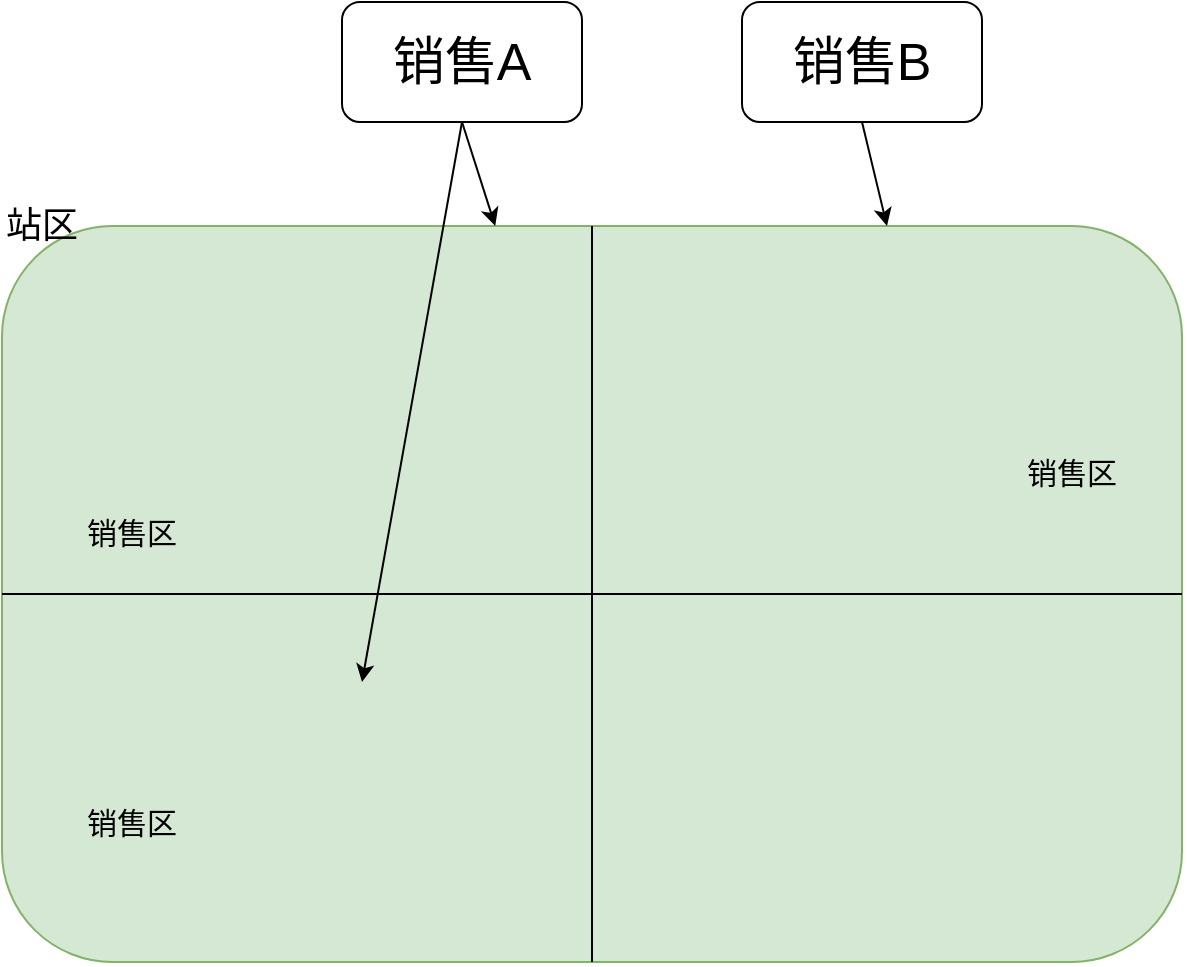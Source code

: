 <mxfile version="10.7.7" type="github"><diagram id="UthhU1icUwCilEFaWq7f" name="Ã§Â¬Â¬ 1 Ã©Â¡Âµ"><mxGraphModel dx="918" dy="567" grid="1" gridSize="10" guides="1" tooltips="1" connect="1" arrows="1" fold="1" page="1" pageScale="1" pageWidth="1169" pageHeight="827" math="0" shadow="0"><root><mxCell id="0"/><mxCell id="1" parent="0"/><mxCell id="f425W7qhpJUtHvG5EgDG-2" value="" style="rounded=1;whiteSpace=wrap;html=1;fillColor=#d5e8d4;strokeColor=#82b366;" parent="1" vertex="1"><mxGeometry x="270" y="232" width="590" height="368" as="geometry"/></mxCell><mxCell id="f425W7qhpJUtHvG5EgDG-4" value="&lt;font style=&quot;font-size: 26px&quot;&gt;销售A&lt;/font&gt;" style="rounded=1;whiteSpace=wrap;html=1;" parent="1" vertex="1"><mxGeometry x="440" y="120" width="120" height="60" as="geometry"/></mxCell><mxCell id="f425W7qhpJUtHvG5EgDG-10" value="&lt;font style=&quot;font-size: 26px&quot;&gt;销售B&lt;/font&gt;" style="rounded=1;whiteSpace=wrap;html=1;" parent="1" vertex="1"><mxGeometry x="640" y="120" width="120" height="60" as="geometry"/></mxCell><mxCell id="f425W7qhpJUtHvG5EgDG-19" value="" style="endArrow=classic;html=1;exitX=0.5;exitY=1;exitDx=0;exitDy=0;entryX=0.75;entryY=0;entryDx=0;entryDy=0;" parent="1" source="f425W7qhpJUtHvG5EgDG-10" target="f425W7qhpJUtHvG5EgDG-2" edge="1"><mxGeometry width="50" height="50" relative="1" as="geometry"><mxPoint x="700" y="210" as="sourcePoint"/><mxPoint x="820.11" y="306.798" as="targetPoint"/></mxGeometry></mxCell><mxCell id="f425W7qhpJUtHvG5EgDG-17" value="" style="endArrow=classic;html=1;exitX=0.5;exitY=1;exitDx=0;exitDy=0;entryX=0.418;entryY=0;entryDx=0;entryDy=0;entryPerimeter=0;" parent="1" source="f425W7qhpJUtHvG5EgDG-4" target="f425W7qhpJUtHvG5EgDG-2" edge="1"><mxGeometry width="50" height="50" relative="1" as="geometry"><mxPoint x="500" y="210" as="sourcePoint"/><mxPoint x="580" y="390" as="targetPoint"/></mxGeometry></mxCell><mxCell id="HQ8cGMVjkYRhp6k_W9pS-5" value="" style="endArrow=none;html=1;entryX=1;entryY=0.5;entryDx=0;entryDy=0;exitX=0;exitY=0.5;exitDx=0;exitDy=0;" parent="1" source="f425W7qhpJUtHvG5EgDG-2" target="f425W7qhpJUtHvG5EgDG-2" edge="1"><mxGeometry width="50" height="50" relative="1" as="geometry"><mxPoint x="630" y="510" as="sourcePoint"/><mxPoint x="680" y="460" as="targetPoint"/></mxGeometry></mxCell><mxCell id="HQ8cGMVjkYRhp6k_W9pS-6" value="" style="endArrow=none;html=1;entryX=0.5;entryY=0;entryDx=0;entryDy=0;exitX=0.5;exitY=1;exitDx=0;exitDy=0;" parent="1" source="f425W7qhpJUtHvG5EgDG-2" target="f425W7qhpJUtHvG5EgDG-2" edge="1"><mxGeometry width="50" height="50" relative="1" as="geometry"><mxPoint x="450" y="460" as="sourcePoint"/><mxPoint x="500" y="410" as="targetPoint"/></mxGeometry></mxCell><mxCell id="f425W7qhpJUtHvG5EgDG-18" value="" style="endArrow=classic;html=1;exitX=0.5;exitY=1;exitDx=0;exitDy=0;" parent="1" source="f425W7qhpJUtHvG5EgDG-4" edge="1"><mxGeometry width="50" height="50" relative="1" as="geometry"><mxPoint x="500" y="190" as="sourcePoint"/><mxPoint x="450" y="460" as="targetPoint"/></mxGeometry></mxCell><mxCell id="77ZicDLKTF7Bah_ZFQ5d-3" value="&lt;font style=&quot;font-size: 18px&quot;&gt;站区&lt;/font&gt;" style="text;html=1;strokeColor=none;fillColor=none;align=center;verticalAlign=middle;whiteSpace=wrap;rounded=0;" vertex="1" parent="1"><mxGeometry x="270" y="222" width="40" height="20" as="geometry"/></mxCell><mxCell id="77ZicDLKTF7Bah_ZFQ5d-4" value="&lt;font style=&quot;font-size: 15px&quot;&gt;销售区&lt;/font&gt;" style="text;html=1;strokeColor=none;fillColor=none;align=center;verticalAlign=middle;whiteSpace=wrap;rounded=0;" vertex="1" parent="1"><mxGeometry x="300" y="370" width="70" height="30" as="geometry"/></mxCell><mxCell id="77ZicDLKTF7Bah_ZFQ5d-5" value="&lt;font style=&quot;font-size: 15px&quot;&gt;销售区&lt;/font&gt;" style="text;html=1;strokeColor=none;fillColor=none;align=center;verticalAlign=middle;whiteSpace=wrap;rounded=0;" vertex="1" parent="1"><mxGeometry x="300" y="515" width="70" height="30" as="geometry"/></mxCell><mxCell id="77ZicDLKTF7Bah_ZFQ5d-6" value="&lt;font style=&quot;font-size: 15px&quot;&gt;销售区&lt;/font&gt;" style="text;html=1;strokeColor=none;fillColor=none;align=center;verticalAlign=middle;whiteSpace=wrap;rounded=0;" vertex="1" parent="1"><mxGeometry x="770" y="340" width="70" height="30" as="geometry"/></mxCell></root></mxGraphModel></diagram></mxfile>